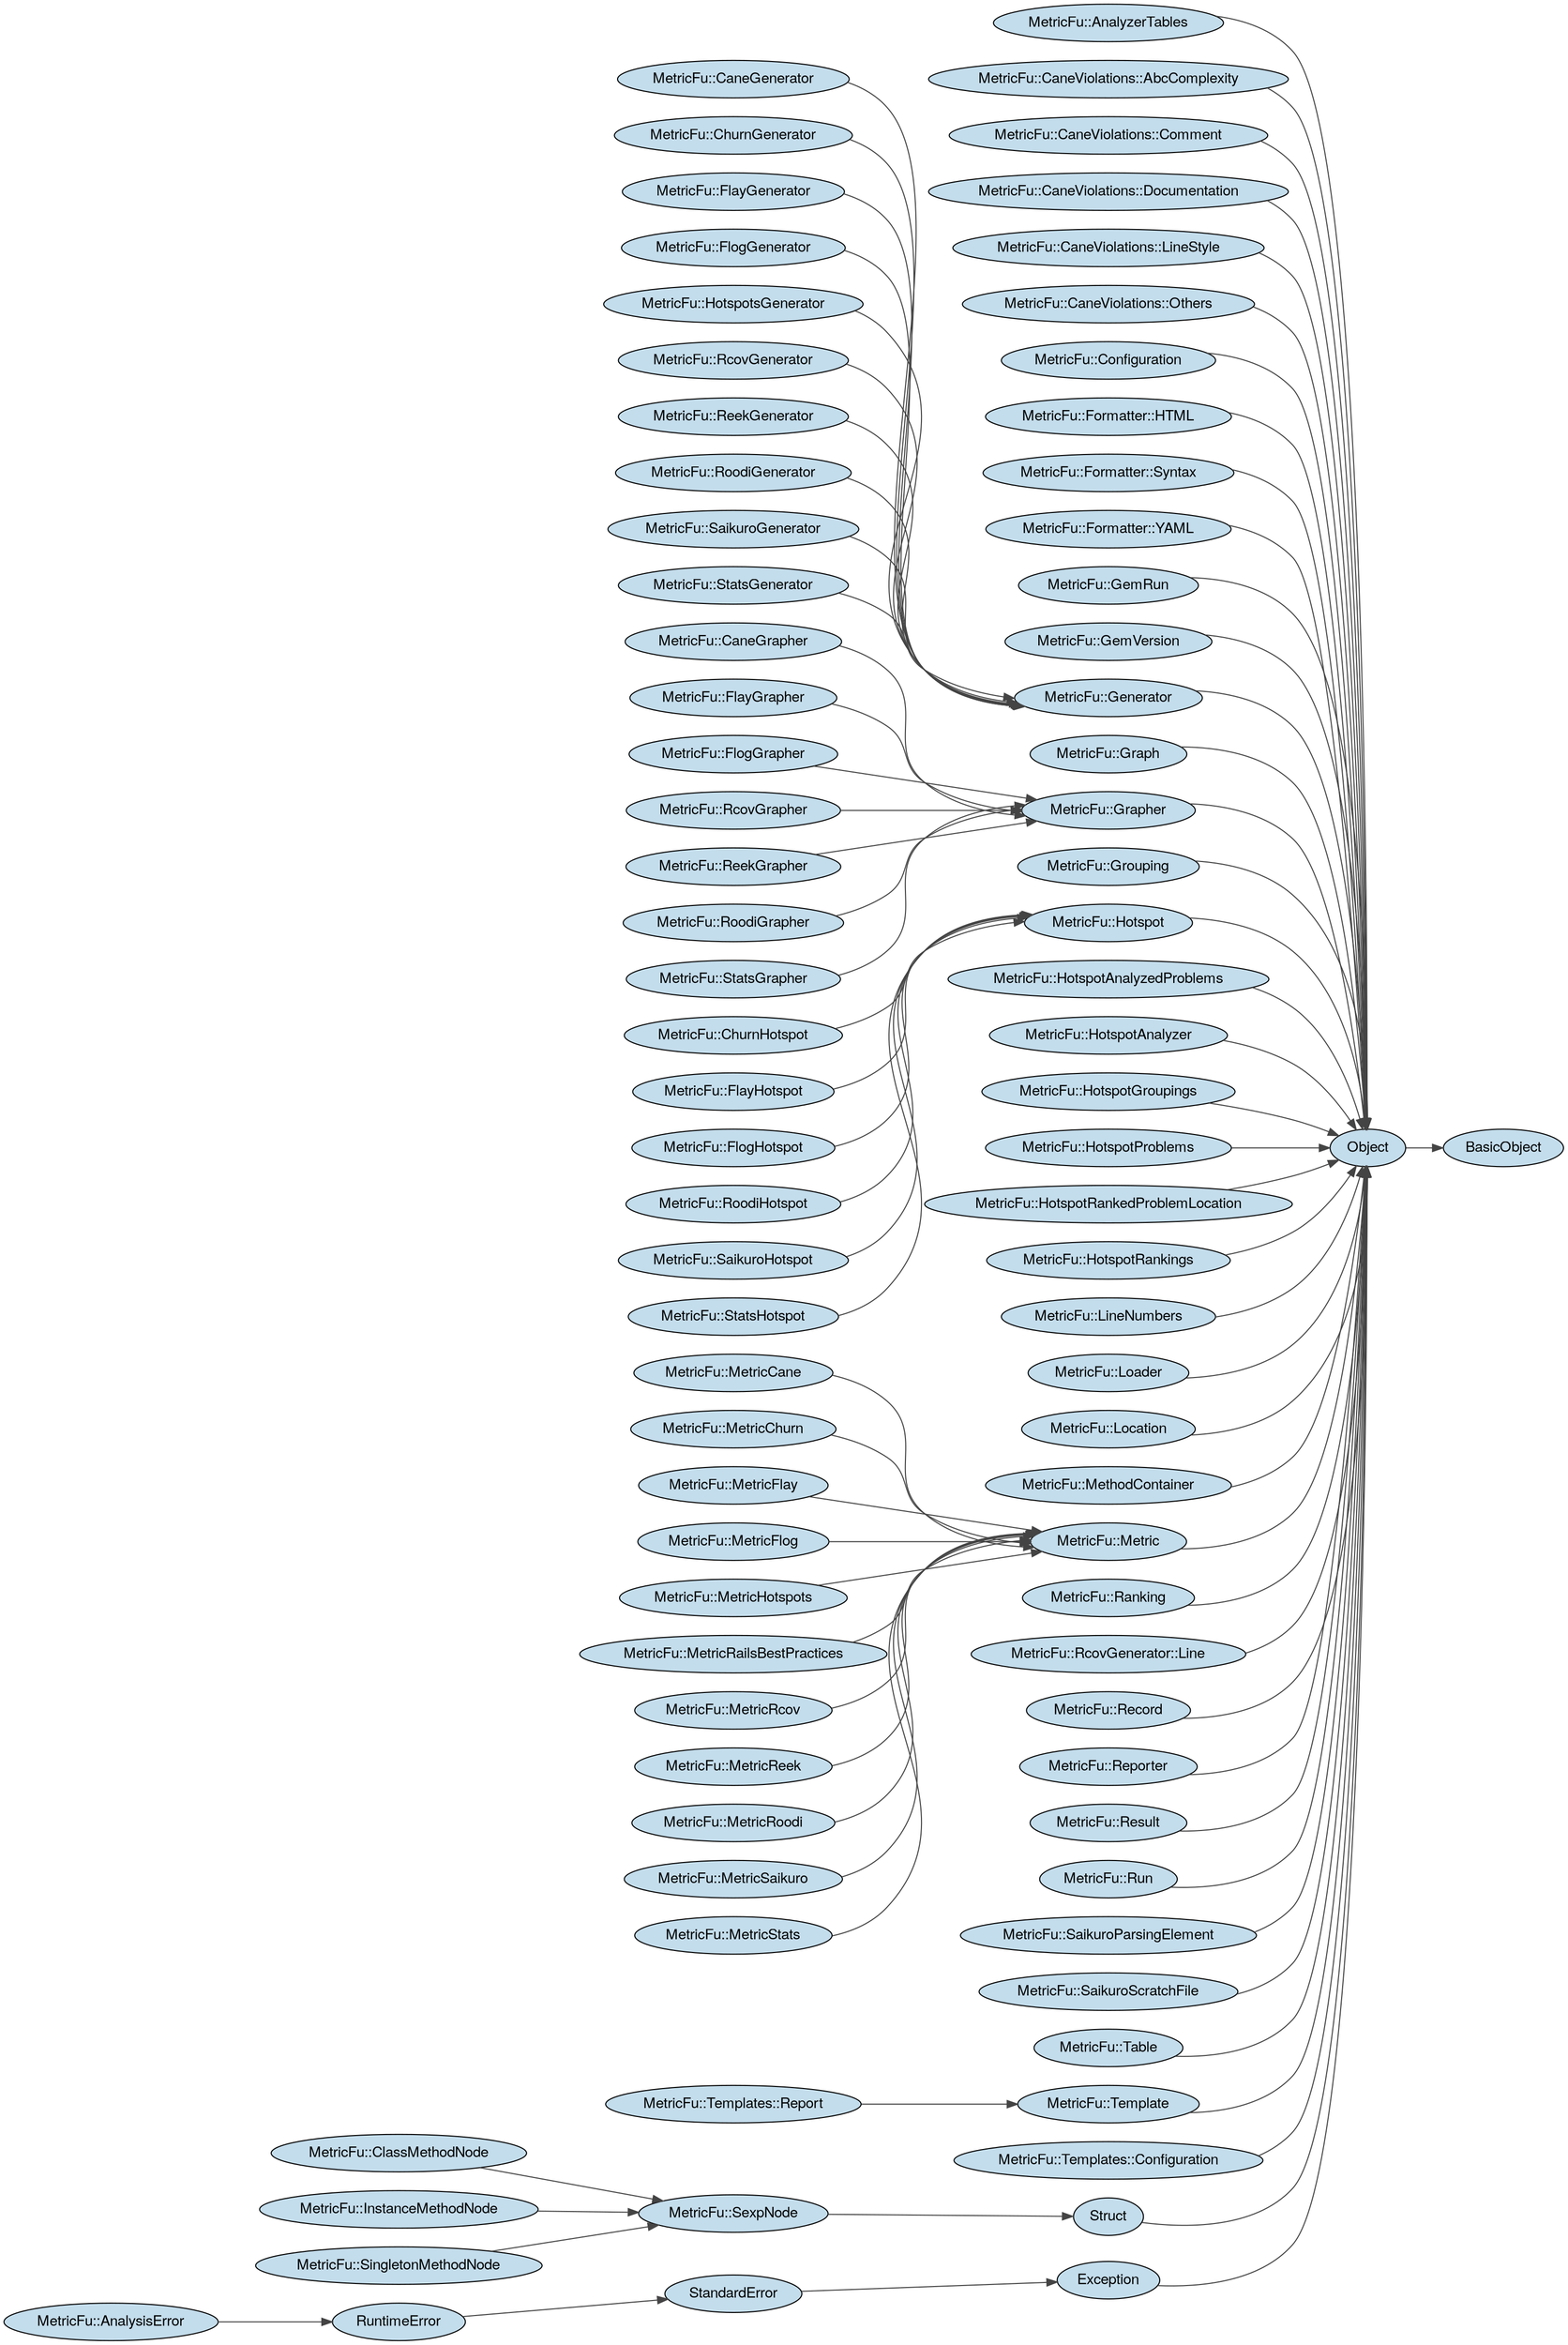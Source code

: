 digraph classes {
	graph [rotate=0, rankdir="LR"]
	node [fillcolor="#c4ddec", style="filled", fontname="HelveticaNeue"]
	edge [color="#444444"]
	Exception [label="Exception"]
	MetricFu__AnalysisError [label="MetricFu::AnalysisError"]
	MetricFu__AnalyzerTables [label="MetricFu::AnalyzerTables"]
	MetricFu__CaneGenerator [label="MetricFu::CaneGenerator"]
	MetricFu__CaneGrapher [label="MetricFu::CaneGrapher"]
	MetricFu__CaneViolations__AbcComplexity [label="MetricFu::CaneViolations::AbcComplexity"]
	MetricFu__CaneViolations__Comment [label="MetricFu::CaneViolations::Comment"]
	MetricFu__CaneViolations__Documentation [label="MetricFu::CaneViolations::Documentation"]
	MetricFu__CaneViolations__LineStyle [label="MetricFu::CaneViolations::LineStyle"]
	MetricFu__CaneViolations__Others [label="MetricFu::CaneViolations::Others"]
	MetricFu__ChurnGenerator [label="MetricFu::ChurnGenerator"]
	MetricFu__ChurnHotspot [label="MetricFu::ChurnHotspot"]
	MetricFu__ClassMethodNode [label="MetricFu::ClassMethodNode"]
	MetricFu__Configuration [label="MetricFu::Configuration"]
	MetricFu__FlayGenerator [label="MetricFu::FlayGenerator"]
	MetricFu__FlayGrapher [label="MetricFu::FlayGrapher"]
	MetricFu__FlayHotspot [label="MetricFu::FlayHotspot"]
	MetricFu__FlogGenerator [label="MetricFu::FlogGenerator"]
	MetricFu__FlogGrapher [label="MetricFu::FlogGrapher"]
	MetricFu__FlogHotspot [label="MetricFu::FlogHotspot"]
	MetricFu__Formatter__HTML [label="MetricFu::Formatter::HTML"]
	MetricFu__Formatter__Syntax [label="MetricFu::Formatter::Syntax"]
	MetricFu__Formatter__YAML [label="MetricFu::Formatter::YAML"]
	MetricFu__GemRun [label="MetricFu::GemRun"]
	MetricFu__GemVersion [label="MetricFu::GemVersion"]
	MetricFu__Generator [label="MetricFu::Generator"]
	MetricFu__Graph [label="MetricFu::Graph"]
	MetricFu__Grapher [label="MetricFu::Grapher"]
	MetricFu__Grouping [label="MetricFu::Grouping"]
	MetricFu__Hotspot [label="MetricFu::Hotspot"]
	MetricFu__HotspotAnalyzedProblems [label="MetricFu::HotspotAnalyzedProblems"]
	MetricFu__HotspotAnalyzer [label="MetricFu::HotspotAnalyzer"]
	MetricFu__HotspotGroupings [label="MetricFu::HotspotGroupings"]
	MetricFu__HotspotProblems [label="MetricFu::HotspotProblems"]
	MetricFu__HotspotRankedProblemLocation [label="MetricFu::HotspotRankedProblemLocation"]
	MetricFu__HotspotRankings [label="MetricFu::HotspotRankings"]
	MetricFu__HotspotsGenerator [label="MetricFu::HotspotsGenerator"]
	MetricFu__InstanceMethodNode [label="MetricFu::InstanceMethodNode"]
	MetricFu__LineNumbers [label="MetricFu::LineNumbers"]
	MetricFu__Loader [label="MetricFu::Loader"]
	MetricFu__Location [label="MetricFu::Location"]
	MetricFu__MethodContainer [label="MetricFu::MethodContainer"]
	MetricFu__Metric [label="MetricFu::Metric"]
	MetricFu__MetricCane [label="MetricFu::MetricCane"]
	MetricFu__MetricChurn [label="MetricFu::MetricChurn"]
	MetricFu__MetricFlay [label="MetricFu::MetricFlay"]
	MetricFu__MetricFlog [label="MetricFu::MetricFlog"]
	MetricFu__MetricHotspots [label="MetricFu::MetricHotspots"]
	MetricFu__MetricRailsBestPractices [label="MetricFu::MetricRailsBestPractices"]
	MetricFu__MetricRcov [label="MetricFu::MetricRcov"]
	MetricFu__MetricReek [label="MetricFu::MetricReek"]
	MetricFu__MetricRoodi [label="MetricFu::MetricRoodi"]
	MetricFu__MetricSaikuro [label="MetricFu::MetricSaikuro"]
	MetricFu__MetricStats [label="MetricFu::MetricStats"]
	MetricFu__Ranking [label="MetricFu::Ranking"]
	MetricFu__RcovGenerator [label="MetricFu::RcovGenerator"]
	MetricFu__RcovGenerator__Line [label="MetricFu::RcovGenerator::Line"]
	MetricFu__RcovGrapher [label="MetricFu::RcovGrapher"]
	MetricFu__Record [label="MetricFu::Record"]
	MetricFu__ReekGenerator [label="MetricFu::ReekGenerator"]
	MetricFu__ReekGrapher [label="MetricFu::ReekGrapher"]
	MetricFu__Reporter [label="MetricFu::Reporter"]
	MetricFu__Result [label="MetricFu::Result"]
	MetricFu__RoodiGenerator [label="MetricFu::RoodiGenerator"]
	MetricFu__RoodiGrapher [label="MetricFu::RoodiGrapher"]
	MetricFu__RoodiHotspot [label="MetricFu::RoodiHotspot"]
	MetricFu__Run [label="MetricFu::Run"]
	MetricFu__SaikuroGenerator [label="MetricFu::SaikuroGenerator"]
	MetricFu__SaikuroHotspot [label="MetricFu::SaikuroHotspot"]
	MetricFu__SaikuroParsingElement [label="MetricFu::SaikuroParsingElement"]
	MetricFu__SaikuroScratchFile [label="MetricFu::SaikuroScratchFile"]
	MetricFu__SexpNode [label="MetricFu::SexpNode"]
	MetricFu__SingletonMethodNode [label="MetricFu::SingletonMethodNode"]
	MetricFu__StatsGenerator [label="MetricFu::StatsGenerator"]
	MetricFu__StatsGrapher [label="MetricFu::StatsGrapher"]
	MetricFu__StatsHotspot [label="MetricFu::StatsHotspot"]
	MetricFu__Table [label="MetricFu::Table"]
	MetricFu__Template [label="MetricFu::Template"]
	MetricFu__Templates__Configuration [label="MetricFu::Templates::Configuration"]
	MetricFu__Templates__Report [label="MetricFu::Templates::Report"]
	Object [label="Object"]
	RuntimeError [label="RuntimeError"]
	StandardError [label="StandardError"]
	Struct [label="Struct"]
	Exception -> Object
	MetricFu__AnalysisError -> RuntimeError
	MetricFu__AnalyzerTables -> Object
	MetricFu__CaneGenerator -> MetricFu__Generator
	MetricFu__CaneGrapher -> MetricFu__Grapher
	MetricFu__CaneViolations__AbcComplexity -> Object
	MetricFu__CaneViolations__Comment -> Object
	MetricFu__CaneViolations__Documentation -> Object
	MetricFu__CaneViolations__LineStyle -> Object
	MetricFu__CaneViolations__Others -> Object
	MetricFu__ChurnGenerator -> MetricFu__Generator
	MetricFu__ChurnHotspot -> MetricFu__Hotspot
	MetricFu__ClassMethodNode -> MetricFu__SexpNode
	MetricFu__Configuration -> Object
	MetricFu__FlayGenerator -> MetricFu__Generator
	MetricFu__FlayGrapher -> MetricFu__Grapher
	MetricFu__FlayHotspot -> MetricFu__Hotspot
	MetricFu__FlogGenerator -> MetricFu__Generator
	MetricFu__FlogGrapher -> MetricFu__Grapher
	MetricFu__FlogHotspot -> MetricFu__Hotspot
	MetricFu__Formatter__HTML -> Object
	MetricFu__Formatter__Syntax -> Object
	MetricFu__Formatter__YAML -> Object
	MetricFu__GemRun -> Object
	MetricFu__GemVersion -> Object
	MetricFu__Generator -> Object
	MetricFu__Graph -> Object
	MetricFu__Grapher -> Object
	MetricFu__Grouping -> Object
	MetricFu__Hotspot -> Object
	MetricFu__HotspotAnalyzedProblems -> Object
	MetricFu__HotspotAnalyzer -> Object
	MetricFu__HotspotGroupings -> Object
	MetricFu__HotspotProblems -> Object
	MetricFu__HotspotRankedProblemLocation -> Object
	MetricFu__HotspotRankings -> Object
	MetricFu__HotspotsGenerator -> MetricFu__Generator
	MetricFu__InstanceMethodNode -> MetricFu__SexpNode
	MetricFu__LineNumbers -> Object
	MetricFu__Loader -> Object
	MetricFu__Location -> Object
	MetricFu__MethodContainer -> Object
	MetricFu__Metric -> Object
	MetricFu__MetricCane -> MetricFu__Metric
	MetricFu__MetricChurn -> MetricFu__Metric
	MetricFu__MetricFlay -> MetricFu__Metric
	MetricFu__MetricFlog -> MetricFu__Metric
	MetricFu__MetricHotspots -> MetricFu__Metric
	MetricFu__MetricRailsBestPractices -> MetricFu__Metric
	MetricFu__MetricRcov -> MetricFu__Metric
	MetricFu__MetricReek -> MetricFu__Metric
	MetricFu__MetricRoodi -> MetricFu__Metric
	MetricFu__MetricSaikuro -> MetricFu__Metric
	MetricFu__MetricStats -> MetricFu__Metric
	MetricFu__Ranking -> Object
	MetricFu__RcovGenerator -> MetricFu__Generator
	MetricFu__RcovGenerator__Line -> Object
	MetricFu__RcovGrapher -> MetricFu__Grapher
	MetricFu__Record -> Object
	MetricFu__ReekGenerator -> MetricFu__Generator
	MetricFu__ReekGrapher -> MetricFu__Grapher
	MetricFu__Reporter -> Object
	MetricFu__Result -> Object
	MetricFu__RoodiGenerator -> MetricFu__Generator
	MetricFu__RoodiGrapher -> MetricFu__Grapher
	MetricFu__RoodiHotspot -> MetricFu__Hotspot
	MetricFu__Run -> Object
	MetricFu__SaikuroGenerator -> MetricFu__Generator
	MetricFu__SaikuroHotspot -> MetricFu__Hotspot
	MetricFu__SaikuroParsingElement -> Object
	MetricFu__SaikuroScratchFile -> Object
	MetricFu__SexpNode -> Struct
	MetricFu__SingletonMethodNode -> MetricFu__SexpNode
	MetricFu__StatsGenerator -> MetricFu__Generator
	MetricFu__StatsGrapher -> MetricFu__Grapher
	MetricFu__StatsHotspot -> MetricFu__Hotspot
	MetricFu__Table -> Object
	MetricFu__Template -> Object
	MetricFu__Templates__Configuration -> Object
	MetricFu__Templates__Report -> MetricFu__Template
	Object -> BasicObject
	RuntimeError -> StandardError
	StandardError -> Exception
	Struct -> Object
}
